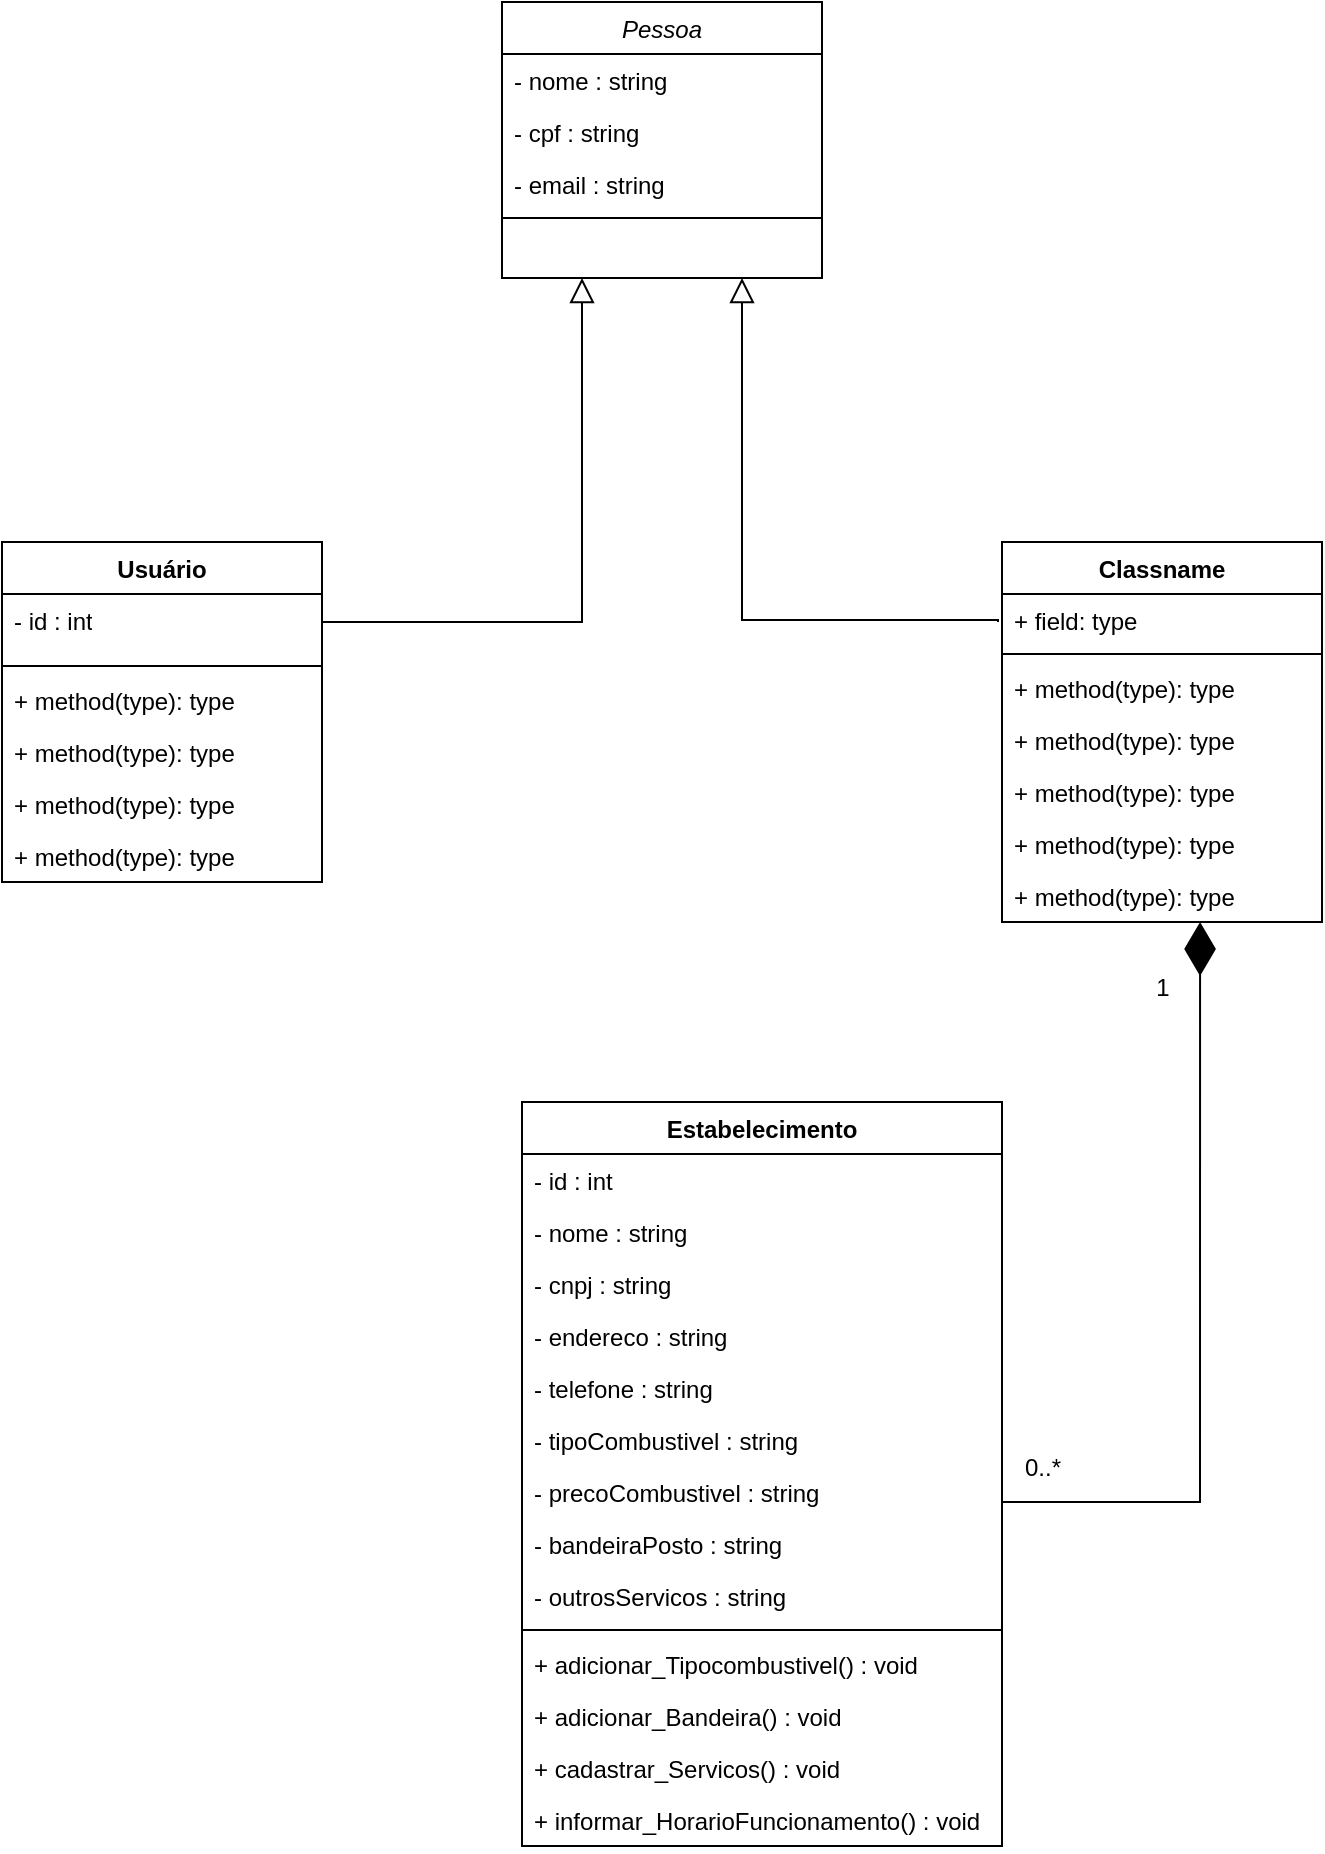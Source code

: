 <mxfile version="24.2.2" type="github">
  <diagram id="C5RBs43oDa-KdzZeNtuy" name="Page-1">
    <mxGraphModel dx="1887" dy="877" grid="1" gridSize="10" guides="1" tooltips="1" connect="1" arrows="1" fold="1" page="1" pageScale="1" pageWidth="827" pageHeight="1169" math="0" shadow="0">
      <root>
        <mxCell id="WIyWlLk6GJQsqaUBKTNV-0" />
        <mxCell id="WIyWlLk6GJQsqaUBKTNV-1" parent="WIyWlLk6GJQsqaUBKTNV-0" />
        <mxCell id="zkfFHV4jXpPFQw0GAbJ--0" value="Pessoa" style="swimlane;fontStyle=2;align=center;verticalAlign=top;childLayout=stackLayout;horizontal=1;startSize=26;horizontalStack=0;resizeParent=1;resizeLast=0;collapsible=1;marginBottom=0;rounded=0;shadow=0;strokeWidth=1;" parent="WIyWlLk6GJQsqaUBKTNV-1" vertex="1">
          <mxGeometry x="340" y="130" width="160" height="138" as="geometry">
            <mxRectangle x="230" y="140" width="160" height="26" as="alternateBounds" />
          </mxGeometry>
        </mxCell>
        <mxCell id="zkfFHV4jXpPFQw0GAbJ--1" value="- nome : string" style="text;align=left;verticalAlign=top;spacingLeft=4;spacingRight=4;overflow=hidden;rotatable=0;points=[[0,0.5],[1,0.5]];portConstraint=eastwest;" parent="zkfFHV4jXpPFQw0GAbJ--0" vertex="1">
          <mxGeometry y="26" width="160" height="26" as="geometry" />
        </mxCell>
        <mxCell id="zkfFHV4jXpPFQw0GAbJ--2" value="- cpf : string" style="text;align=left;verticalAlign=top;spacingLeft=4;spacingRight=4;overflow=hidden;rotatable=0;points=[[0,0.5],[1,0.5]];portConstraint=eastwest;rounded=0;shadow=0;html=0;" parent="zkfFHV4jXpPFQw0GAbJ--0" vertex="1">
          <mxGeometry y="52" width="160" height="26" as="geometry" />
        </mxCell>
        <mxCell id="zkfFHV4jXpPFQw0GAbJ--3" value="- email : string" style="text;align=left;verticalAlign=top;spacingLeft=4;spacingRight=4;overflow=hidden;rotatable=0;points=[[0,0.5],[1,0.5]];portConstraint=eastwest;rounded=0;shadow=0;html=0;" parent="zkfFHV4jXpPFQw0GAbJ--0" vertex="1">
          <mxGeometry y="78" width="160" height="26" as="geometry" />
        </mxCell>
        <mxCell id="zkfFHV4jXpPFQw0GAbJ--4" value="" style="line;html=1;strokeWidth=1;align=left;verticalAlign=middle;spacingTop=-1;spacingLeft=3;spacingRight=3;rotatable=0;labelPosition=right;points=[];portConstraint=eastwest;" parent="zkfFHV4jXpPFQw0GAbJ--0" vertex="1">
          <mxGeometry y="104" width="160" height="8" as="geometry" />
        </mxCell>
        <mxCell id="zkfFHV4jXpPFQw0GAbJ--12" value="" style="endArrow=block;endSize=10;endFill=0;shadow=0;strokeWidth=1;rounded=0;curved=0;edgeStyle=elbowEdgeStyle;elbow=vertical;exitX=1;exitY=0.5;exitDx=0;exitDy=0;entryX=0.25;entryY=1;entryDx=0;entryDy=0;" parent="WIyWlLk6GJQsqaUBKTNV-1" target="zkfFHV4jXpPFQw0GAbJ--0" edge="1">
          <mxGeometry width="160" relative="1" as="geometry">
            <mxPoint x="250" y="538" as="sourcePoint" />
            <mxPoint x="200" y="203" as="targetPoint" />
            <Array as="points">
              <mxPoint x="330" y="440" />
            </Array>
          </mxGeometry>
        </mxCell>
        <mxCell id="z8SwrBnJUOSjglD--3Oo-3" value="Usuário" style="swimlane;fontStyle=1;align=center;verticalAlign=top;childLayout=stackLayout;horizontal=1;startSize=26;horizontalStack=0;resizeParent=1;resizeParentMax=0;resizeLast=0;collapsible=1;marginBottom=0;whiteSpace=wrap;html=1;" vertex="1" parent="WIyWlLk6GJQsqaUBKTNV-1">
          <mxGeometry x="90" y="400" width="160" height="170" as="geometry" />
        </mxCell>
        <mxCell id="z8SwrBnJUOSjglD--3Oo-20" value="- id : int" style="text;strokeColor=none;fillColor=none;align=left;verticalAlign=top;spacingLeft=4;spacingRight=4;overflow=hidden;rotatable=0;points=[[0,0.5],[1,0.5]];portConstraint=eastwest;whiteSpace=wrap;html=1;" vertex="1" parent="z8SwrBnJUOSjglD--3Oo-3">
          <mxGeometry y="26" width="160" height="32" as="geometry" />
        </mxCell>
        <mxCell id="z8SwrBnJUOSjglD--3Oo-5" value="" style="line;strokeWidth=1;fillColor=none;align=left;verticalAlign=middle;spacingTop=-1;spacingLeft=3;spacingRight=3;rotatable=0;labelPosition=right;points=[];portConstraint=eastwest;strokeColor=inherit;" vertex="1" parent="z8SwrBnJUOSjglD--3Oo-3">
          <mxGeometry y="58" width="160" height="8" as="geometry" />
        </mxCell>
        <mxCell id="z8SwrBnJUOSjglD--3Oo-21" value="+ method(type): type" style="text;strokeColor=none;fillColor=none;align=left;verticalAlign=top;spacingLeft=4;spacingRight=4;overflow=hidden;rotatable=0;points=[[0,0.5],[1,0.5]];portConstraint=eastwest;whiteSpace=wrap;html=1;" vertex="1" parent="z8SwrBnJUOSjglD--3Oo-3">
          <mxGeometry y="66" width="160" height="26" as="geometry" />
        </mxCell>
        <mxCell id="z8SwrBnJUOSjglD--3Oo-22" value="+ method(type): type" style="text;strokeColor=none;fillColor=none;align=left;verticalAlign=top;spacingLeft=4;spacingRight=4;overflow=hidden;rotatable=0;points=[[0,0.5],[1,0.5]];portConstraint=eastwest;whiteSpace=wrap;html=1;" vertex="1" parent="z8SwrBnJUOSjglD--3Oo-3">
          <mxGeometry y="92" width="160" height="26" as="geometry" />
        </mxCell>
        <mxCell id="z8SwrBnJUOSjglD--3Oo-23" value="+ method(type): type" style="text;strokeColor=none;fillColor=none;align=left;verticalAlign=top;spacingLeft=4;spacingRight=4;overflow=hidden;rotatable=0;points=[[0,0.5],[1,0.5]];portConstraint=eastwest;whiteSpace=wrap;html=1;" vertex="1" parent="z8SwrBnJUOSjglD--3Oo-3">
          <mxGeometry y="118" width="160" height="26" as="geometry" />
        </mxCell>
        <mxCell id="z8SwrBnJUOSjglD--3Oo-6" value="+ method(type): type" style="text;strokeColor=none;fillColor=none;align=left;verticalAlign=top;spacingLeft=4;spacingRight=4;overflow=hidden;rotatable=0;points=[[0,0.5],[1,0.5]];portConstraint=eastwest;whiteSpace=wrap;html=1;" vertex="1" parent="z8SwrBnJUOSjglD--3Oo-3">
          <mxGeometry y="144" width="160" height="26" as="geometry" />
        </mxCell>
        <mxCell id="z8SwrBnJUOSjglD--3Oo-7" value="Classname" style="swimlane;fontStyle=1;align=center;verticalAlign=top;childLayout=stackLayout;horizontal=1;startSize=26;horizontalStack=0;resizeParent=1;resizeParentMax=0;resizeLast=0;collapsible=1;marginBottom=0;whiteSpace=wrap;html=1;" vertex="1" parent="WIyWlLk6GJQsqaUBKTNV-1">
          <mxGeometry x="590" y="400" width="160" height="190" as="geometry" />
        </mxCell>
        <mxCell id="z8SwrBnJUOSjglD--3Oo-8" value="+ field: type" style="text;strokeColor=none;fillColor=none;align=left;verticalAlign=top;spacingLeft=4;spacingRight=4;overflow=hidden;rotatable=0;points=[[0,0.5],[1,0.5]];portConstraint=eastwest;whiteSpace=wrap;html=1;" vertex="1" parent="z8SwrBnJUOSjglD--3Oo-7">
          <mxGeometry y="26" width="160" height="26" as="geometry" />
        </mxCell>
        <mxCell id="z8SwrBnJUOSjglD--3Oo-9" value="" style="line;strokeWidth=1;fillColor=none;align=left;verticalAlign=middle;spacingTop=-1;spacingLeft=3;spacingRight=3;rotatable=0;labelPosition=right;points=[];portConstraint=eastwest;strokeColor=inherit;" vertex="1" parent="z8SwrBnJUOSjglD--3Oo-7">
          <mxGeometry y="52" width="160" height="8" as="geometry" />
        </mxCell>
        <mxCell id="z8SwrBnJUOSjglD--3Oo-27" value="+ method(type): type" style="text;strokeColor=none;fillColor=none;align=left;verticalAlign=top;spacingLeft=4;spacingRight=4;overflow=hidden;rotatable=0;points=[[0,0.5],[1,0.5]];portConstraint=eastwest;whiteSpace=wrap;html=1;" vertex="1" parent="z8SwrBnJUOSjglD--3Oo-7">
          <mxGeometry y="60" width="160" height="26" as="geometry" />
        </mxCell>
        <mxCell id="z8SwrBnJUOSjglD--3Oo-26" value="+ method(type): type" style="text;strokeColor=none;fillColor=none;align=left;verticalAlign=top;spacingLeft=4;spacingRight=4;overflow=hidden;rotatable=0;points=[[0,0.5],[1,0.5]];portConstraint=eastwest;whiteSpace=wrap;html=1;" vertex="1" parent="z8SwrBnJUOSjglD--3Oo-7">
          <mxGeometry y="86" width="160" height="26" as="geometry" />
        </mxCell>
        <mxCell id="z8SwrBnJUOSjglD--3Oo-25" value="+ method(type): type" style="text;strokeColor=none;fillColor=none;align=left;verticalAlign=top;spacingLeft=4;spacingRight=4;overflow=hidden;rotatable=0;points=[[0,0.5],[1,0.5]];portConstraint=eastwest;whiteSpace=wrap;html=1;" vertex="1" parent="z8SwrBnJUOSjglD--3Oo-7">
          <mxGeometry y="112" width="160" height="26" as="geometry" />
        </mxCell>
        <mxCell id="z8SwrBnJUOSjglD--3Oo-24" value="+ method(type): type" style="text;strokeColor=none;fillColor=none;align=left;verticalAlign=top;spacingLeft=4;spacingRight=4;overflow=hidden;rotatable=0;points=[[0,0.5],[1,0.5]];portConstraint=eastwest;whiteSpace=wrap;html=1;" vertex="1" parent="z8SwrBnJUOSjglD--3Oo-7">
          <mxGeometry y="138" width="160" height="26" as="geometry" />
        </mxCell>
        <mxCell id="z8SwrBnJUOSjglD--3Oo-10" value="+ method(type): type" style="text;strokeColor=none;fillColor=none;align=left;verticalAlign=top;spacingLeft=4;spacingRight=4;overflow=hidden;rotatable=0;points=[[0,0.5],[1,0.5]];portConstraint=eastwest;whiteSpace=wrap;html=1;" vertex="1" parent="z8SwrBnJUOSjglD--3Oo-7">
          <mxGeometry y="164" width="160" height="26" as="geometry" />
        </mxCell>
        <mxCell id="z8SwrBnJUOSjglD--3Oo-13" value="" style="endArrow=block;endSize=10;endFill=0;shadow=0;strokeWidth=1;rounded=0;curved=0;edgeStyle=elbowEdgeStyle;elbow=vertical;entryX=0.75;entryY=1;entryDx=0;entryDy=0;" edge="1" parent="WIyWlLk6GJQsqaUBKTNV-1" target="zkfFHV4jXpPFQw0GAbJ--0">
          <mxGeometry width="160" relative="1" as="geometry">
            <mxPoint x="588" y="440" as="sourcePoint" />
            <mxPoint x="430" y="278" as="targetPoint" />
            <Array as="points">
              <mxPoint x="530" y="439" />
            </Array>
          </mxGeometry>
        </mxCell>
        <mxCell id="z8SwrBnJUOSjglD--3Oo-14" value="Estabelecimento" style="swimlane;fontStyle=1;align=center;verticalAlign=top;childLayout=stackLayout;horizontal=1;startSize=26;horizontalStack=0;resizeParent=1;resizeParentMax=0;resizeLast=0;collapsible=1;marginBottom=0;whiteSpace=wrap;html=1;" vertex="1" parent="WIyWlLk6GJQsqaUBKTNV-1">
          <mxGeometry x="350" y="680" width="240" height="372" as="geometry" />
        </mxCell>
        <mxCell id="z8SwrBnJUOSjglD--3Oo-31" value="- id : int&lt;span style=&quot;white-space: pre;&quot;&gt;&#x9;&lt;/span&gt;&lt;span style=&quot;white-space: pre;&quot;&gt;&#x9;&lt;/span&gt;" style="text;strokeColor=none;fillColor=none;align=left;verticalAlign=top;spacingLeft=4;spacingRight=4;overflow=hidden;rotatable=0;points=[[0,0.5],[1,0.5]];portConstraint=eastwest;whiteSpace=wrap;html=1;" vertex="1" parent="z8SwrBnJUOSjglD--3Oo-14">
          <mxGeometry y="26" width="240" height="26" as="geometry" />
        </mxCell>
        <mxCell id="z8SwrBnJUOSjglD--3Oo-34" value="- nome : string" style="text;strokeColor=none;fillColor=none;align=left;verticalAlign=top;spacingLeft=4;spacingRight=4;overflow=hidden;rotatable=0;points=[[0,0.5],[1,0.5]];portConstraint=eastwest;whiteSpace=wrap;html=1;" vertex="1" parent="z8SwrBnJUOSjglD--3Oo-14">
          <mxGeometry y="52" width="240" height="26" as="geometry" />
        </mxCell>
        <mxCell id="z8SwrBnJUOSjglD--3Oo-36" value="- cnpj : string" style="text;strokeColor=none;fillColor=none;align=left;verticalAlign=top;spacingLeft=4;spacingRight=4;overflow=hidden;rotatable=0;points=[[0,0.5],[1,0.5]];portConstraint=eastwest;whiteSpace=wrap;html=1;" vertex="1" parent="z8SwrBnJUOSjglD--3Oo-14">
          <mxGeometry y="78" width="240" height="26" as="geometry" />
        </mxCell>
        <mxCell id="z8SwrBnJUOSjglD--3Oo-35" value="- endereco : string" style="text;strokeColor=none;fillColor=none;align=left;verticalAlign=top;spacingLeft=4;spacingRight=4;overflow=hidden;rotatable=0;points=[[0,0.5],[1,0.5]];portConstraint=eastwest;whiteSpace=wrap;html=1;" vertex="1" parent="z8SwrBnJUOSjglD--3Oo-14">
          <mxGeometry y="104" width="240" height="26" as="geometry" />
        </mxCell>
        <mxCell id="z8SwrBnJUOSjglD--3Oo-33" value="- telefone : string" style="text;strokeColor=none;fillColor=none;align=left;verticalAlign=top;spacingLeft=4;spacingRight=4;overflow=hidden;rotatable=0;points=[[0,0.5],[1,0.5]];portConstraint=eastwest;whiteSpace=wrap;html=1;" vertex="1" parent="z8SwrBnJUOSjglD--3Oo-14">
          <mxGeometry y="130" width="240" height="26" as="geometry" />
        </mxCell>
        <mxCell id="z8SwrBnJUOSjglD--3Oo-32" value="- tipoCombustivel : string" style="text;strokeColor=none;fillColor=none;align=left;verticalAlign=top;spacingLeft=4;spacingRight=4;overflow=hidden;rotatable=0;points=[[0,0.5],[1,0.5]];portConstraint=eastwest;whiteSpace=wrap;html=1;" vertex="1" parent="z8SwrBnJUOSjglD--3Oo-14">
          <mxGeometry y="156" width="240" height="26" as="geometry" />
        </mxCell>
        <mxCell id="z8SwrBnJUOSjglD--3Oo-30" value="- precoCombustivel : string" style="text;strokeColor=none;fillColor=none;align=left;verticalAlign=top;spacingLeft=4;spacingRight=4;overflow=hidden;rotatable=0;points=[[0,0.5],[1,0.5]];portConstraint=eastwest;whiteSpace=wrap;html=1;" vertex="1" parent="z8SwrBnJUOSjglD--3Oo-14">
          <mxGeometry y="182" width="240" height="26" as="geometry" />
        </mxCell>
        <mxCell id="z8SwrBnJUOSjglD--3Oo-29" value="- bandeiraPosto : string" style="text;strokeColor=none;fillColor=none;align=left;verticalAlign=top;spacingLeft=4;spacingRight=4;overflow=hidden;rotatable=0;points=[[0,0.5],[1,0.5]];portConstraint=eastwest;whiteSpace=wrap;html=1;" vertex="1" parent="z8SwrBnJUOSjglD--3Oo-14">
          <mxGeometry y="208" width="240" height="26" as="geometry" />
        </mxCell>
        <mxCell id="z8SwrBnJUOSjglD--3Oo-28" value="- outrosServicos : string" style="text;strokeColor=none;fillColor=none;align=left;verticalAlign=top;spacingLeft=4;spacingRight=4;overflow=hidden;rotatable=0;points=[[0,0.5],[1,0.5]];portConstraint=eastwest;whiteSpace=wrap;html=1;" vertex="1" parent="z8SwrBnJUOSjglD--3Oo-14">
          <mxGeometry y="234" width="240" height="26" as="geometry" />
        </mxCell>
        <mxCell id="z8SwrBnJUOSjglD--3Oo-16" value="" style="line;strokeWidth=1;fillColor=none;align=left;verticalAlign=middle;spacingTop=-1;spacingLeft=3;spacingRight=3;rotatable=0;labelPosition=right;points=[];portConstraint=eastwest;strokeColor=inherit;" vertex="1" parent="z8SwrBnJUOSjglD--3Oo-14">
          <mxGeometry y="260" width="240" height="8" as="geometry" />
        </mxCell>
        <mxCell id="z8SwrBnJUOSjglD--3Oo-43" value="+ adicionar_Tipocombustivel() : void" style="text;strokeColor=none;fillColor=none;align=left;verticalAlign=top;spacingLeft=4;spacingRight=4;overflow=hidden;rotatable=0;points=[[0,0.5],[1,0.5]];portConstraint=eastwest;whiteSpace=wrap;html=1;" vertex="1" parent="z8SwrBnJUOSjglD--3Oo-14">
          <mxGeometry y="268" width="240" height="26" as="geometry" />
        </mxCell>
        <mxCell id="z8SwrBnJUOSjglD--3Oo-42" value="+ adicionar_Bandeira() : void" style="text;strokeColor=none;fillColor=none;align=left;verticalAlign=top;spacingLeft=4;spacingRight=4;overflow=hidden;rotatable=0;points=[[0,0.5],[1,0.5]];portConstraint=eastwest;whiteSpace=wrap;html=1;" vertex="1" parent="z8SwrBnJUOSjglD--3Oo-14">
          <mxGeometry y="294" width="240" height="26" as="geometry" />
        </mxCell>
        <mxCell id="z8SwrBnJUOSjglD--3Oo-41" value="+ cadastrar_Servicos() : void" style="text;strokeColor=none;fillColor=none;align=left;verticalAlign=top;spacingLeft=4;spacingRight=4;overflow=hidden;rotatable=0;points=[[0,0.5],[1,0.5]];portConstraint=eastwest;whiteSpace=wrap;html=1;" vertex="1" parent="z8SwrBnJUOSjglD--3Oo-14">
          <mxGeometry y="320" width="240" height="26" as="geometry" />
        </mxCell>
        <mxCell id="z8SwrBnJUOSjglD--3Oo-39" value="+ informar_HorarioFuncionamento() : void" style="text;strokeColor=none;fillColor=none;align=left;verticalAlign=top;spacingLeft=4;spacingRight=4;overflow=hidden;rotatable=0;points=[[0,0.5],[1,0.5]];portConstraint=eastwest;whiteSpace=wrap;html=1;" vertex="1" parent="z8SwrBnJUOSjglD--3Oo-14">
          <mxGeometry y="346" width="240" height="26" as="geometry" />
        </mxCell>
        <mxCell id="z8SwrBnJUOSjglD--3Oo-52" value="" style="endArrow=diamondThin;endFill=1;endSize=24;html=1;rounded=0;edgeStyle=orthogonalEdgeStyle;exitX=1;exitY=0.12;exitDx=0;exitDy=0;exitPerimeter=0;" edge="1" parent="WIyWlLk6GJQsqaUBKTNV-1" source="z8SwrBnJUOSjglD--3Oo-29">
          <mxGeometry width="160" relative="1" as="geometry">
            <mxPoint x="590" y="880" as="sourcePoint" />
            <mxPoint x="689.04" y="590" as="targetPoint" />
            <Array as="points">
              <mxPoint x="590" y="880" />
              <mxPoint x="689" y="880" />
            </Array>
          </mxGeometry>
        </mxCell>
        <mxCell id="z8SwrBnJUOSjglD--3Oo-53" value="1" style="text;html=1;align=center;verticalAlign=middle;resizable=0;points=[];autosize=1;strokeColor=none;fillColor=none;" vertex="1" parent="WIyWlLk6GJQsqaUBKTNV-1">
          <mxGeometry x="655" y="608" width="30" height="30" as="geometry" />
        </mxCell>
        <mxCell id="z8SwrBnJUOSjglD--3Oo-54" value="0..*" style="text;html=1;align=center;verticalAlign=middle;resizable=0;points=[];autosize=1;strokeColor=none;fillColor=none;" vertex="1" parent="WIyWlLk6GJQsqaUBKTNV-1">
          <mxGeometry x="590" y="848" width="40" height="30" as="geometry" />
        </mxCell>
      </root>
    </mxGraphModel>
  </diagram>
</mxfile>
